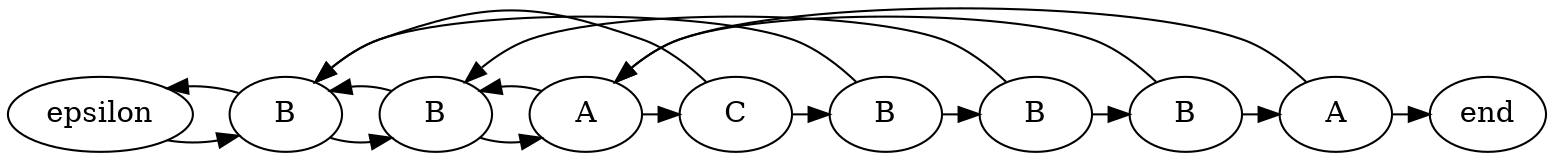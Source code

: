 // png
digraph Automata {
	{
		graph [rankdir=LR]
		edge [len=2.0]
		rank=same
		epsilon [label=epsilon]
		end [label=end]
		0 [label=B]
		1 [label=B]
		2 [label=A]
		3 [label=C]
		4 [label=B]
		5 [label=B]
		6 [label=B]
		7 [label=A]
		epsilon -> 0
		7 -> end
		0 -> 1
		1 -> 2
		2 -> 3
		3 -> 4
		4 -> 5
		5 -> 6
		6 -> 7
		0 -> epsilon
		1 -> 0
		2 -> 1
		3 -> 0
		4 -> 0
		5 -> 1
		6 -> 2
		7 -> 2
	}
}
